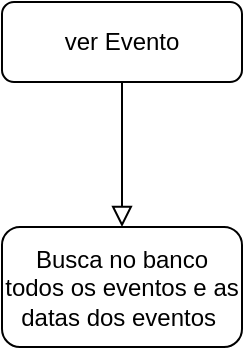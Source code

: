 <mxfile version="24.4.0" type="github">
  <diagram name="Página-1" id="HhaaNQby6f6VnakexGRP">
    <mxGraphModel dx="-1465" dy="833" grid="1" gridSize="10" guides="1" tooltips="1" connect="1" arrows="1" fold="1" page="1" pageScale="1" pageWidth="827" pageHeight="1169" math="0" shadow="0">
      <root>
        <mxCell id="0" />
        <mxCell id="1" parent="0" />
        <mxCell id="xYaYLvQRqq80MiT6L39J-1" value="" style="rounded=0;html=1;jettySize=auto;orthogonalLoop=1;fontSize=11;endArrow=block;endFill=0;endSize=8;strokeWidth=1;shadow=0;labelBackgroundColor=none;edgeStyle=orthogonalEdgeStyle;entryX=0.5;entryY=0;entryDx=0;entryDy=0;" edge="1" parent="1" source="xYaYLvQRqq80MiT6L39J-2" target="xYaYLvQRqq80MiT6L39J-3">
          <mxGeometry relative="1" as="geometry">
            <mxPoint x="3721.964" y="122.536" as="targetPoint" />
          </mxGeometry>
        </mxCell>
        <mxCell id="xYaYLvQRqq80MiT6L39J-2" value="ver Evento" style="rounded=1;whiteSpace=wrap;html=1;fontSize=12;glass=0;strokeWidth=1;shadow=0;" vertex="1" parent="1">
          <mxGeometry x="3662" y="40" width="120" height="40" as="geometry" />
        </mxCell>
        <mxCell id="xYaYLvQRqq80MiT6L39J-3" value="Busca no banco todos os eventos e as datas dos eventos&amp;nbsp;" style="rounded=1;whiteSpace=wrap;html=1;fontSize=12;glass=0;strokeWidth=1;shadow=0;" vertex="1" parent="1">
          <mxGeometry x="3662" y="152.5" width="120" height="60" as="geometry" />
        </mxCell>
      </root>
    </mxGraphModel>
  </diagram>
</mxfile>
